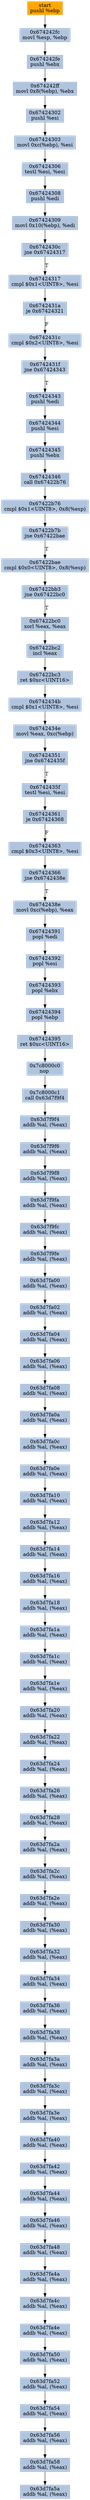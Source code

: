 digraph G {
node[shape=rectangle,style=filled,fillcolor=lightsteelblue,color=lightsteelblue]
bgcolor="transparent"
a0x674242fbpushl_ebp[label="start\npushl %ebp",color="lightgrey",fillcolor="orange"];
a0x674242fcmovl_esp_ebp[label="0x674242fc\nmovl %esp, %ebp"];
a0x674242fepushl_ebx[label="0x674242fe\npushl %ebx"];
a0x674242ffmovl_0x8ebp__ebx[label="0x674242ff\nmovl 0x8(%ebp), %ebx"];
a0x67424302pushl_esi[label="0x67424302\npushl %esi"];
a0x67424303movl_0xcebp__esi[label="0x67424303\nmovl 0xc(%ebp), %esi"];
a0x67424306testl_esi_esi[label="0x67424306\ntestl %esi, %esi"];
a0x67424308pushl_edi[label="0x67424308\npushl %edi"];
a0x67424309movl_0x10ebp__edi[label="0x67424309\nmovl 0x10(%ebp), %edi"];
a0x6742430cjne_0x67424317[label="0x6742430c\njne 0x67424317"];
a0x67424317cmpl_0x1UINT8_esi[label="0x67424317\ncmpl $0x1<UINT8>, %esi"];
a0x6742431aje_0x67424321[label="0x6742431a\nje 0x67424321"];
a0x6742431ccmpl_0x2UINT8_esi[label="0x6742431c\ncmpl $0x2<UINT8>, %esi"];
a0x6742431fjne_0x67424343[label="0x6742431f\njne 0x67424343"];
a0x67424343pushl_edi[label="0x67424343\npushl %edi"];
a0x67424344pushl_esi[label="0x67424344\npushl %esi"];
a0x67424345pushl_ebx[label="0x67424345\npushl %ebx"];
a0x67424346call_0x67422b76[label="0x67424346\ncall 0x67422b76"];
a0x67422b76cmpl_0x1UINT8_0x8esp_[label="0x67422b76\ncmpl $0x1<UINT8>, 0x8(%esp)"];
a0x67422b7bjne_0x67422bae[label="0x67422b7b\njne 0x67422bae"];
a0x67422baecmpl_0x0UINT8_0x8esp_[label="0x67422bae\ncmpl $0x0<UINT8>, 0x8(%esp)"];
a0x67422bb3jne_0x67422bc0[label="0x67422bb3\njne 0x67422bc0"];
a0x67422bc0xorl_eax_eax[label="0x67422bc0\nxorl %eax, %eax"];
a0x67422bc2incl_eax[label="0x67422bc2\nincl %eax"];
a0x67422bc3ret_0xcUINT16[label="0x67422bc3\nret $0xc<UINT16>"];
a0x6742434bcmpl_0x1UINT8_esi[label="0x6742434b\ncmpl $0x1<UINT8>, %esi"];
a0x6742434emovl_eax_0xcebp_[label="0x6742434e\nmovl %eax, 0xc(%ebp)"];
a0x67424351jne_0x6742435f[label="0x67424351\njne 0x6742435f"];
a0x6742435ftestl_esi_esi[label="0x6742435f\ntestl %esi, %esi"];
a0x67424361je_0x67424368[label="0x67424361\nje 0x67424368"];
a0x67424363cmpl_0x3UINT8_esi[label="0x67424363\ncmpl $0x3<UINT8>, %esi"];
a0x67424366jne_0x6742438e[label="0x67424366\njne 0x6742438e"];
a0x6742438emovl_0xcebp__eax[label="0x6742438e\nmovl 0xc(%ebp), %eax"];
a0x67424391popl_edi[label="0x67424391\npopl %edi"];
a0x67424392popl_esi[label="0x67424392\npopl %esi"];
a0x67424393popl_ebx[label="0x67424393\npopl %ebx"];
a0x67424394popl_ebp[label="0x67424394\npopl %ebp"];
a0x67424395ret_0xcUINT16[label="0x67424395\nret $0xc<UINT16>"];
a0x7c8000c0nop_[label="0x7c8000c0\nnop "];
a0x7c8000c1call_0x63d7f9f4[label="0x7c8000c1\ncall 0x63d7f9f4"];
a0x63d7f9f4addb_al_eax_[label="0x63d7f9f4\naddb %al, (%eax)"];
a0x63d7f9f6addb_al_eax_[label="0x63d7f9f6\naddb %al, (%eax)"];
a0x63d7f9f8addb_al_eax_[label="0x63d7f9f8\naddb %al, (%eax)"];
a0x63d7f9faaddb_al_eax_[label="0x63d7f9fa\naddb %al, (%eax)"];
a0x63d7f9fcaddb_al_eax_[label="0x63d7f9fc\naddb %al, (%eax)"];
a0x63d7f9feaddb_al_eax_[label="0x63d7f9fe\naddb %al, (%eax)"];
a0x63d7fa00addb_al_eax_[label="0x63d7fa00\naddb %al, (%eax)"];
a0x63d7fa02addb_al_eax_[label="0x63d7fa02\naddb %al, (%eax)"];
a0x63d7fa04addb_al_eax_[label="0x63d7fa04\naddb %al, (%eax)"];
a0x63d7fa06addb_al_eax_[label="0x63d7fa06\naddb %al, (%eax)"];
a0x63d7fa08addb_al_eax_[label="0x63d7fa08\naddb %al, (%eax)"];
a0x63d7fa0aaddb_al_eax_[label="0x63d7fa0a\naddb %al, (%eax)"];
a0x63d7fa0caddb_al_eax_[label="0x63d7fa0c\naddb %al, (%eax)"];
a0x63d7fa0eaddb_al_eax_[label="0x63d7fa0e\naddb %al, (%eax)"];
a0x63d7fa10addb_al_eax_[label="0x63d7fa10\naddb %al, (%eax)"];
a0x63d7fa12addb_al_eax_[label="0x63d7fa12\naddb %al, (%eax)"];
a0x63d7fa14addb_al_eax_[label="0x63d7fa14\naddb %al, (%eax)"];
a0x63d7fa16addb_al_eax_[label="0x63d7fa16\naddb %al, (%eax)"];
a0x63d7fa18addb_al_eax_[label="0x63d7fa18\naddb %al, (%eax)"];
a0x63d7fa1aaddb_al_eax_[label="0x63d7fa1a\naddb %al, (%eax)"];
a0x63d7fa1caddb_al_eax_[label="0x63d7fa1c\naddb %al, (%eax)"];
a0x63d7fa1eaddb_al_eax_[label="0x63d7fa1e\naddb %al, (%eax)"];
a0x63d7fa20addb_al_eax_[label="0x63d7fa20\naddb %al, (%eax)"];
a0x63d7fa22addb_al_eax_[label="0x63d7fa22\naddb %al, (%eax)"];
a0x63d7fa24addb_al_eax_[label="0x63d7fa24\naddb %al, (%eax)"];
a0x63d7fa26addb_al_eax_[label="0x63d7fa26\naddb %al, (%eax)"];
a0x63d7fa28addb_al_eax_[label="0x63d7fa28\naddb %al, (%eax)"];
a0x63d7fa2aaddb_al_eax_[label="0x63d7fa2a\naddb %al, (%eax)"];
a0x63d7fa2caddb_al_eax_[label="0x63d7fa2c\naddb %al, (%eax)"];
a0x63d7fa2eaddb_al_eax_[label="0x63d7fa2e\naddb %al, (%eax)"];
a0x63d7fa30addb_al_eax_[label="0x63d7fa30\naddb %al, (%eax)"];
a0x63d7fa32addb_al_eax_[label="0x63d7fa32\naddb %al, (%eax)"];
a0x63d7fa34addb_al_eax_[label="0x63d7fa34\naddb %al, (%eax)"];
a0x63d7fa36addb_al_eax_[label="0x63d7fa36\naddb %al, (%eax)"];
a0x63d7fa38addb_al_eax_[label="0x63d7fa38\naddb %al, (%eax)"];
a0x63d7fa3aaddb_al_eax_[label="0x63d7fa3a\naddb %al, (%eax)"];
a0x63d7fa3caddb_al_eax_[label="0x63d7fa3c\naddb %al, (%eax)"];
a0x63d7fa3eaddb_al_eax_[label="0x63d7fa3e\naddb %al, (%eax)"];
a0x63d7fa40addb_al_eax_[label="0x63d7fa40\naddb %al, (%eax)"];
a0x63d7fa42addb_al_eax_[label="0x63d7fa42\naddb %al, (%eax)"];
a0x63d7fa44addb_al_eax_[label="0x63d7fa44\naddb %al, (%eax)"];
a0x63d7fa46addb_al_eax_[label="0x63d7fa46\naddb %al, (%eax)"];
a0x63d7fa48addb_al_eax_[label="0x63d7fa48\naddb %al, (%eax)"];
a0x63d7fa4aaddb_al_eax_[label="0x63d7fa4a\naddb %al, (%eax)"];
a0x63d7fa4caddb_al_eax_[label="0x63d7fa4c\naddb %al, (%eax)"];
a0x63d7fa4eaddb_al_eax_[label="0x63d7fa4e\naddb %al, (%eax)"];
a0x63d7fa50addb_al_eax_[label="0x63d7fa50\naddb %al, (%eax)"];
a0x63d7fa52addb_al_eax_[label="0x63d7fa52\naddb %al, (%eax)"];
a0x63d7fa54addb_al_eax_[label="0x63d7fa54\naddb %al, (%eax)"];
a0x63d7fa56addb_al_eax_[label="0x63d7fa56\naddb %al, (%eax)"];
a0x63d7fa58addb_al_eax_[label="0x63d7fa58\naddb %al, (%eax)"];
a0x63d7fa5aaddb_al_eax_[label="0x63d7fa5a\naddb %al, (%eax)"];
a0x674242fbpushl_ebp -> a0x674242fcmovl_esp_ebp [color="#000000"];
a0x674242fcmovl_esp_ebp -> a0x674242fepushl_ebx [color="#000000"];
a0x674242fepushl_ebx -> a0x674242ffmovl_0x8ebp__ebx [color="#000000"];
a0x674242ffmovl_0x8ebp__ebx -> a0x67424302pushl_esi [color="#000000"];
a0x67424302pushl_esi -> a0x67424303movl_0xcebp__esi [color="#000000"];
a0x67424303movl_0xcebp__esi -> a0x67424306testl_esi_esi [color="#000000"];
a0x67424306testl_esi_esi -> a0x67424308pushl_edi [color="#000000"];
a0x67424308pushl_edi -> a0x67424309movl_0x10ebp__edi [color="#000000"];
a0x67424309movl_0x10ebp__edi -> a0x6742430cjne_0x67424317 [color="#000000"];
a0x6742430cjne_0x67424317 -> a0x67424317cmpl_0x1UINT8_esi [color="#000000",label="T"];
a0x67424317cmpl_0x1UINT8_esi -> a0x6742431aje_0x67424321 [color="#000000"];
a0x6742431aje_0x67424321 -> a0x6742431ccmpl_0x2UINT8_esi [color="#000000",label="F"];
a0x6742431ccmpl_0x2UINT8_esi -> a0x6742431fjne_0x67424343 [color="#000000"];
a0x6742431fjne_0x67424343 -> a0x67424343pushl_edi [color="#000000",label="T"];
a0x67424343pushl_edi -> a0x67424344pushl_esi [color="#000000"];
a0x67424344pushl_esi -> a0x67424345pushl_ebx [color="#000000"];
a0x67424345pushl_ebx -> a0x67424346call_0x67422b76 [color="#000000"];
a0x67424346call_0x67422b76 -> a0x67422b76cmpl_0x1UINT8_0x8esp_ [color="#000000"];
a0x67422b76cmpl_0x1UINT8_0x8esp_ -> a0x67422b7bjne_0x67422bae [color="#000000"];
a0x67422b7bjne_0x67422bae -> a0x67422baecmpl_0x0UINT8_0x8esp_ [color="#000000",label="T"];
a0x67422baecmpl_0x0UINT8_0x8esp_ -> a0x67422bb3jne_0x67422bc0 [color="#000000"];
a0x67422bb3jne_0x67422bc0 -> a0x67422bc0xorl_eax_eax [color="#000000",label="T"];
a0x67422bc0xorl_eax_eax -> a0x67422bc2incl_eax [color="#000000"];
a0x67422bc2incl_eax -> a0x67422bc3ret_0xcUINT16 [color="#000000"];
a0x67422bc3ret_0xcUINT16 -> a0x6742434bcmpl_0x1UINT8_esi [color="#000000"];
a0x6742434bcmpl_0x1UINT8_esi -> a0x6742434emovl_eax_0xcebp_ [color="#000000"];
a0x6742434emovl_eax_0xcebp_ -> a0x67424351jne_0x6742435f [color="#000000"];
a0x67424351jne_0x6742435f -> a0x6742435ftestl_esi_esi [color="#000000",label="T"];
a0x6742435ftestl_esi_esi -> a0x67424361je_0x67424368 [color="#000000"];
a0x67424361je_0x67424368 -> a0x67424363cmpl_0x3UINT8_esi [color="#000000",label="F"];
a0x67424363cmpl_0x3UINT8_esi -> a0x67424366jne_0x6742438e [color="#000000"];
a0x67424366jne_0x6742438e -> a0x6742438emovl_0xcebp__eax [color="#000000",label="T"];
a0x6742438emovl_0xcebp__eax -> a0x67424391popl_edi [color="#000000"];
a0x67424391popl_edi -> a0x67424392popl_esi [color="#000000"];
a0x67424392popl_esi -> a0x67424393popl_ebx [color="#000000"];
a0x67424393popl_ebx -> a0x67424394popl_ebp [color="#000000"];
a0x67424394popl_ebp -> a0x67424395ret_0xcUINT16 [color="#000000"];
a0x67424395ret_0xcUINT16 -> a0x7c8000c0nop_ [color="#000000"];
a0x7c8000c0nop_ -> a0x7c8000c1call_0x63d7f9f4 [color="#000000"];
a0x7c8000c1call_0x63d7f9f4 -> a0x63d7f9f4addb_al_eax_ [color="#000000"];
a0x63d7f9f4addb_al_eax_ -> a0x63d7f9f6addb_al_eax_ [color="#000000"];
a0x63d7f9f6addb_al_eax_ -> a0x63d7f9f8addb_al_eax_ [color="#000000"];
a0x63d7f9f8addb_al_eax_ -> a0x63d7f9faaddb_al_eax_ [color="#000000"];
a0x63d7f9faaddb_al_eax_ -> a0x63d7f9fcaddb_al_eax_ [color="#000000"];
a0x63d7f9fcaddb_al_eax_ -> a0x63d7f9feaddb_al_eax_ [color="#000000"];
a0x63d7f9feaddb_al_eax_ -> a0x63d7fa00addb_al_eax_ [color="#000000"];
a0x63d7fa00addb_al_eax_ -> a0x63d7fa02addb_al_eax_ [color="#000000"];
a0x63d7fa02addb_al_eax_ -> a0x63d7fa04addb_al_eax_ [color="#000000"];
a0x63d7fa04addb_al_eax_ -> a0x63d7fa06addb_al_eax_ [color="#000000"];
a0x63d7fa06addb_al_eax_ -> a0x63d7fa08addb_al_eax_ [color="#000000"];
a0x63d7fa08addb_al_eax_ -> a0x63d7fa0aaddb_al_eax_ [color="#000000"];
a0x63d7fa0aaddb_al_eax_ -> a0x63d7fa0caddb_al_eax_ [color="#000000"];
a0x63d7fa0caddb_al_eax_ -> a0x63d7fa0eaddb_al_eax_ [color="#000000"];
a0x63d7fa0eaddb_al_eax_ -> a0x63d7fa10addb_al_eax_ [color="#000000"];
a0x63d7fa10addb_al_eax_ -> a0x63d7fa12addb_al_eax_ [color="#000000"];
a0x63d7fa12addb_al_eax_ -> a0x63d7fa14addb_al_eax_ [color="#000000"];
a0x63d7fa14addb_al_eax_ -> a0x63d7fa16addb_al_eax_ [color="#000000"];
a0x63d7fa16addb_al_eax_ -> a0x63d7fa18addb_al_eax_ [color="#000000"];
a0x63d7fa18addb_al_eax_ -> a0x63d7fa1aaddb_al_eax_ [color="#000000"];
a0x63d7fa1aaddb_al_eax_ -> a0x63d7fa1caddb_al_eax_ [color="#000000"];
a0x63d7fa1caddb_al_eax_ -> a0x63d7fa1eaddb_al_eax_ [color="#000000"];
a0x63d7fa1eaddb_al_eax_ -> a0x63d7fa20addb_al_eax_ [color="#000000"];
a0x63d7fa20addb_al_eax_ -> a0x63d7fa22addb_al_eax_ [color="#000000"];
a0x63d7fa22addb_al_eax_ -> a0x63d7fa24addb_al_eax_ [color="#000000"];
a0x63d7fa24addb_al_eax_ -> a0x63d7fa26addb_al_eax_ [color="#000000"];
a0x63d7fa26addb_al_eax_ -> a0x63d7fa28addb_al_eax_ [color="#000000"];
a0x63d7fa28addb_al_eax_ -> a0x63d7fa2aaddb_al_eax_ [color="#000000"];
a0x63d7fa2aaddb_al_eax_ -> a0x63d7fa2caddb_al_eax_ [color="#000000"];
a0x63d7fa2caddb_al_eax_ -> a0x63d7fa2eaddb_al_eax_ [color="#000000"];
a0x63d7fa2eaddb_al_eax_ -> a0x63d7fa30addb_al_eax_ [color="#000000"];
a0x63d7fa30addb_al_eax_ -> a0x63d7fa32addb_al_eax_ [color="#000000"];
a0x63d7fa32addb_al_eax_ -> a0x63d7fa34addb_al_eax_ [color="#000000"];
a0x63d7fa34addb_al_eax_ -> a0x63d7fa36addb_al_eax_ [color="#000000"];
a0x63d7fa36addb_al_eax_ -> a0x63d7fa38addb_al_eax_ [color="#000000"];
a0x63d7fa38addb_al_eax_ -> a0x63d7fa3aaddb_al_eax_ [color="#000000"];
a0x63d7fa3aaddb_al_eax_ -> a0x63d7fa3caddb_al_eax_ [color="#000000"];
a0x63d7fa3caddb_al_eax_ -> a0x63d7fa3eaddb_al_eax_ [color="#000000"];
a0x63d7fa3eaddb_al_eax_ -> a0x63d7fa40addb_al_eax_ [color="#000000"];
a0x63d7fa40addb_al_eax_ -> a0x63d7fa42addb_al_eax_ [color="#000000"];
a0x63d7fa42addb_al_eax_ -> a0x63d7fa44addb_al_eax_ [color="#000000"];
a0x63d7fa44addb_al_eax_ -> a0x63d7fa46addb_al_eax_ [color="#000000"];
a0x63d7fa46addb_al_eax_ -> a0x63d7fa48addb_al_eax_ [color="#000000"];
a0x63d7fa48addb_al_eax_ -> a0x63d7fa4aaddb_al_eax_ [color="#000000"];
a0x63d7fa4aaddb_al_eax_ -> a0x63d7fa4caddb_al_eax_ [color="#000000"];
a0x63d7fa4caddb_al_eax_ -> a0x63d7fa4eaddb_al_eax_ [color="#000000"];
a0x63d7fa4eaddb_al_eax_ -> a0x63d7fa50addb_al_eax_ [color="#000000"];
a0x63d7fa50addb_al_eax_ -> a0x63d7fa52addb_al_eax_ [color="#000000"];
a0x63d7fa52addb_al_eax_ -> a0x63d7fa54addb_al_eax_ [color="#000000"];
a0x63d7fa54addb_al_eax_ -> a0x63d7fa56addb_al_eax_ [color="#000000"];
a0x63d7fa56addb_al_eax_ -> a0x63d7fa58addb_al_eax_ [color="#000000"];
a0x63d7fa58addb_al_eax_ -> a0x63d7fa5aaddb_al_eax_ [color="#000000"];
}
